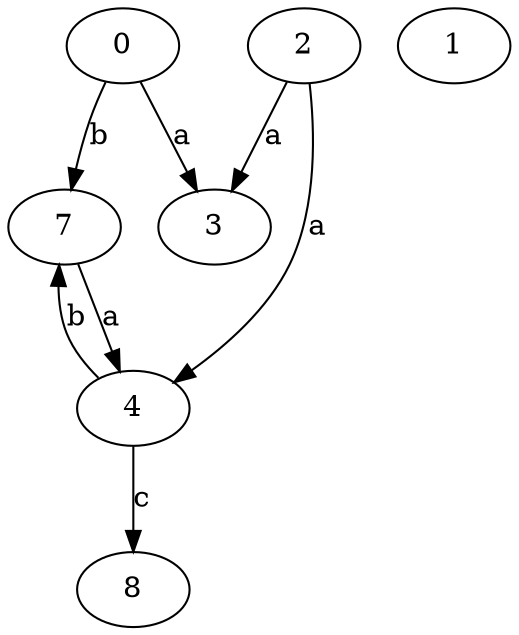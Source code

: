 strict digraph  {
3;
4;
0;
1;
2;
7;
8;
4 -> 7  [label=b];
4 -> 8  [label=c];
0 -> 3  [label=a];
0 -> 7  [label=b];
2 -> 3  [label=a];
2 -> 4  [label=a];
7 -> 4  [label=a];
}
